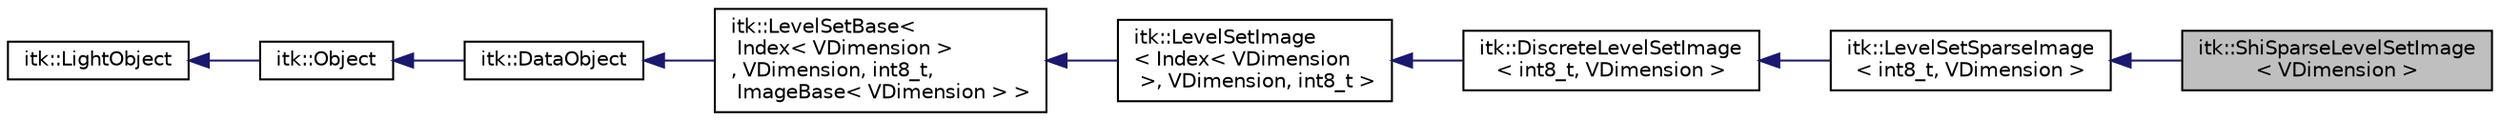 digraph "itk::ShiSparseLevelSetImage&lt; VDimension &gt;"
{
 // LATEX_PDF_SIZE
  edge [fontname="Helvetica",fontsize="10",labelfontname="Helvetica",labelfontsize="10"];
  node [fontname="Helvetica",fontsize="10",shape=record];
  rankdir="LR";
  Node1 [label="itk::ShiSparseLevelSetImage\l\< VDimension \>",height=0.2,width=0.4,color="black", fillcolor="grey75", style="filled", fontcolor="black",tooltip="Derived class for the shi representation of level-set function."];
  Node2 -> Node1 [dir="back",color="midnightblue",fontsize="10",style="solid",fontname="Helvetica"];
  Node2 [label="itk::LevelSetSparseImage\l\< int8_t, VDimension \>",height=0.2,width=0.4,color="black", fillcolor="white", style="filled",URL="$classitk_1_1LevelSetSparseImage.html",tooltip=" "];
  Node3 -> Node2 [dir="back",color="midnightblue",fontsize="10",style="solid",fontname="Helvetica"];
  Node3 [label="itk::DiscreteLevelSetImage\l\< int8_t, VDimension \>",height=0.2,width=0.4,color="black", fillcolor="white", style="filled",URL="$classitk_1_1DiscreteLevelSetImage.html",tooltip=" "];
  Node4 -> Node3 [dir="back",color="midnightblue",fontsize="10",style="solid",fontname="Helvetica"];
  Node4 [label="itk::LevelSetImage\l\< Index\< VDimension\l \>, VDimension, int8_t \>",height=0.2,width=0.4,color="black", fillcolor="white", style="filled",URL="$classitk_1_1LevelSetImage.html",tooltip=" "];
  Node5 -> Node4 [dir="back",color="midnightblue",fontsize="10",style="solid",fontname="Helvetica"];
  Node5 [label="itk::LevelSetBase\<\l Index\< VDimension \>\l, VDimension, int8_t,\l ImageBase\< VDimension \> \>",height=0.2,width=0.4,color="black", fillcolor="white", style="filled",URL="$classitk_1_1LevelSetBase.html",tooltip=" "];
  Node6 -> Node5 [dir="back",color="midnightblue",fontsize="10",style="solid",fontname="Helvetica"];
  Node6 [label="itk::DataObject",height=0.2,width=0.4,color="black", fillcolor="white", style="filled",URL="$classitk_1_1DataObject.html",tooltip="Base class for all data objects in ITK."];
  Node7 -> Node6 [dir="back",color="midnightblue",fontsize="10",style="solid",fontname="Helvetica"];
  Node7 [label="itk::Object",height=0.2,width=0.4,color="black", fillcolor="white", style="filled",URL="$classitk_1_1Object.html",tooltip="Base class for most ITK classes."];
  Node8 -> Node7 [dir="back",color="midnightblue",fontsize="10",style="solid",fontname="Helvetica"];
  Node8 [label="itk::LightObject",height=0.2,width=0.4,color="black", fillcolor="white", style="filled",URL="$classitk_1_1LightObject.html",tooltip="Light weight base class for most itk classes."];
}
